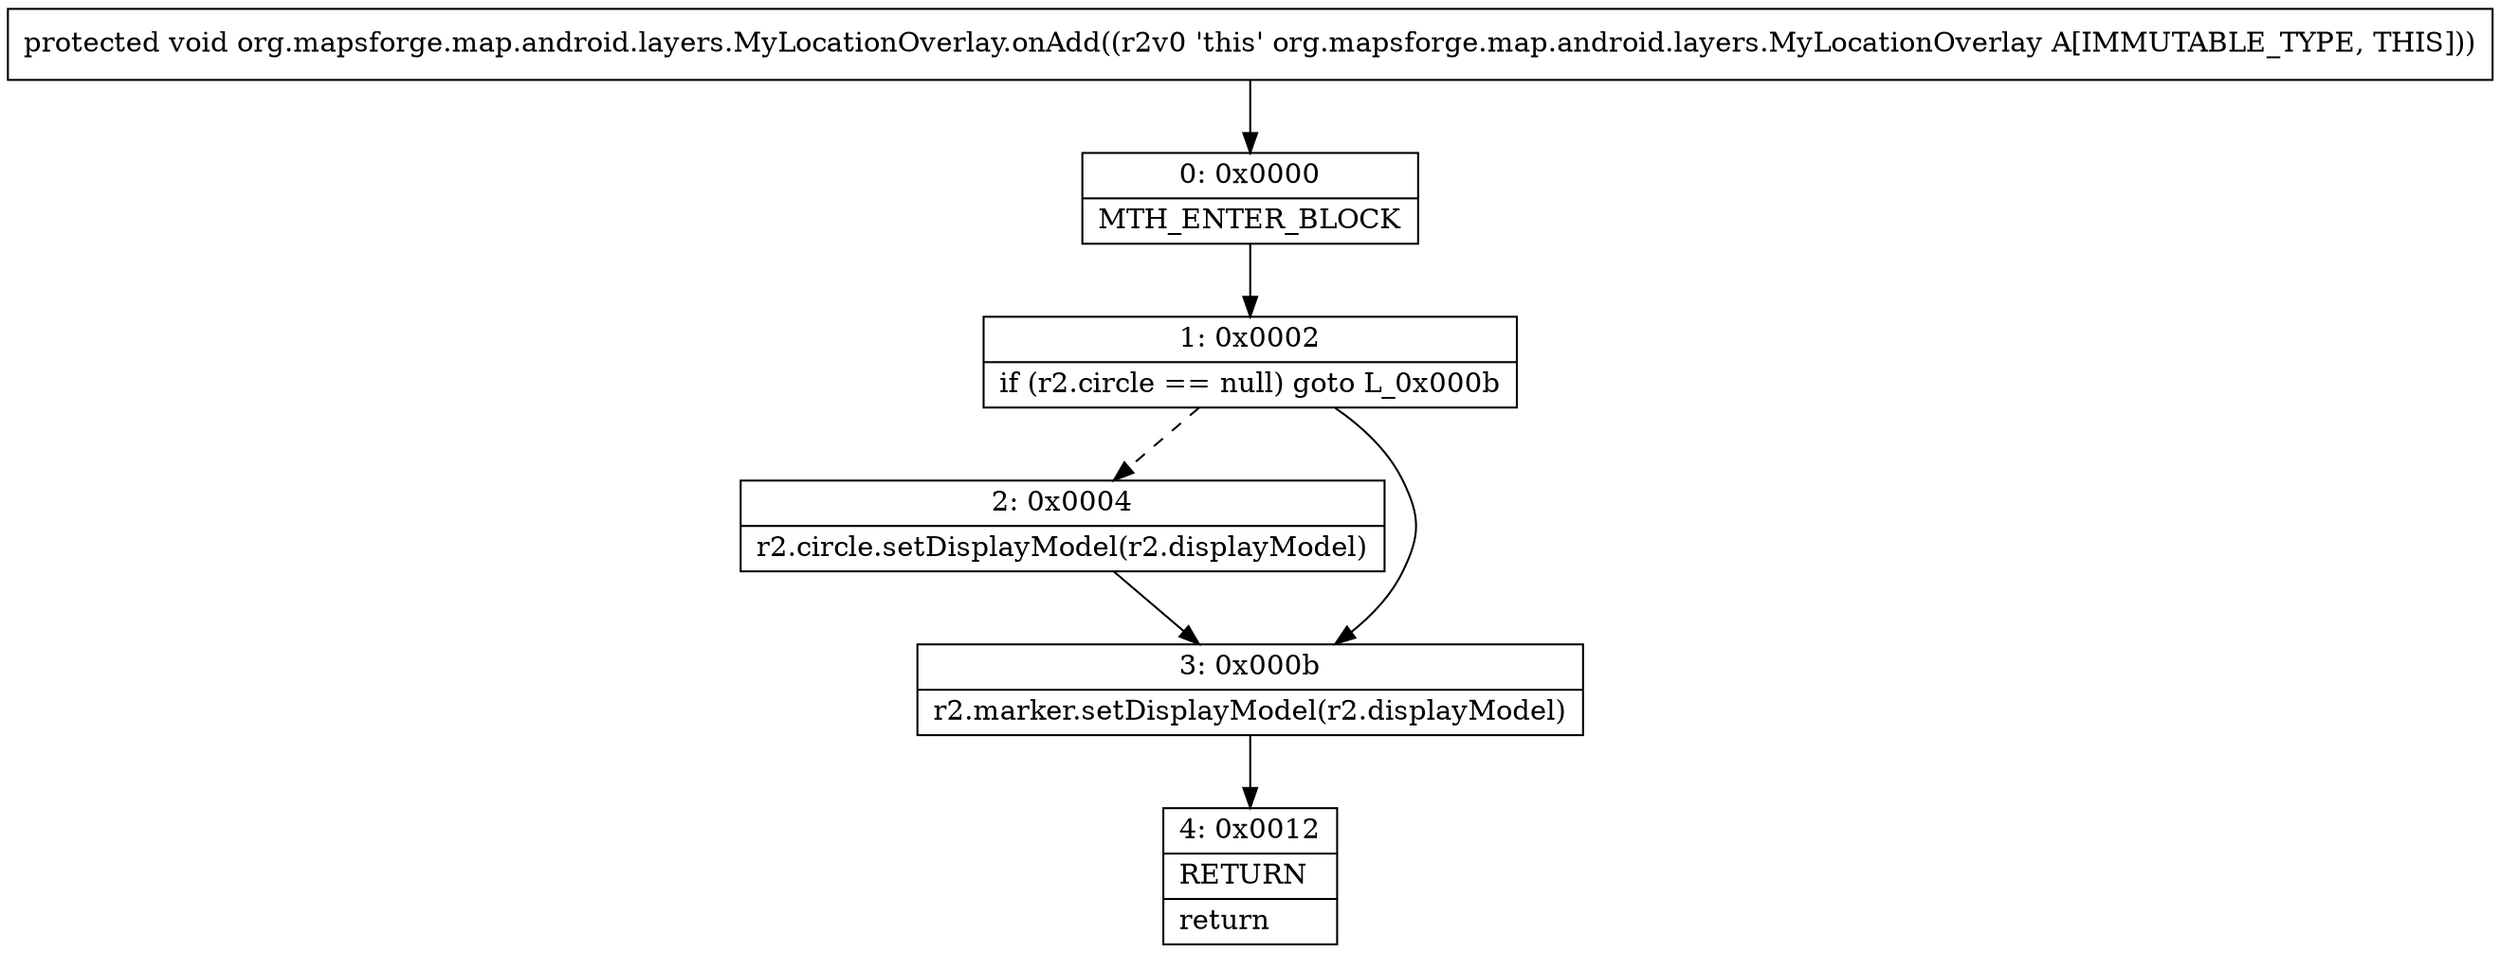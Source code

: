 digraph "CFG fororg.mapsforge.map.android.layers.MyLocationOverlay.onAdd()V" {
Node_0 [shape=record,label="{0\:\ 0x0000|MTH_ENTER_BLOCK\l}"];
Node_1 [shape=record,label="{1\:\ 0x0002|if (r2.circle == null) goto L_0x000b\l}"];
Node_2 [shape=record,label="{2\:\ 0x0004|r2.circle.setDisplayModel(r2.displayModel)\l}"];
Node_3 [shape=record,label="{3\:\ 0x000b|r2.marker.setDisplayModel(r2.displayModel)\l}"];
Node_4 [shape=record,label="{4\:\ 0x0012|RETURN\l|return\l}"];
MethodNode[shape=record,label="{protected void org.mapsforge.map.android.layers.MyLocationOverlay.onAdd((r2v0 'this' org.mapsforge.map.android.layers.MyLocationOverlay A[IMMUTABLE_TYPE, THIS])) }"];
MethodNode -> Node_0;
Node_0 -> Node_1;
Node_1 -> Node_2[style=dashed];
Node_1 -> Node_3;
Node_2 -> Node_3;
Node_3 -> Node_4;
}

